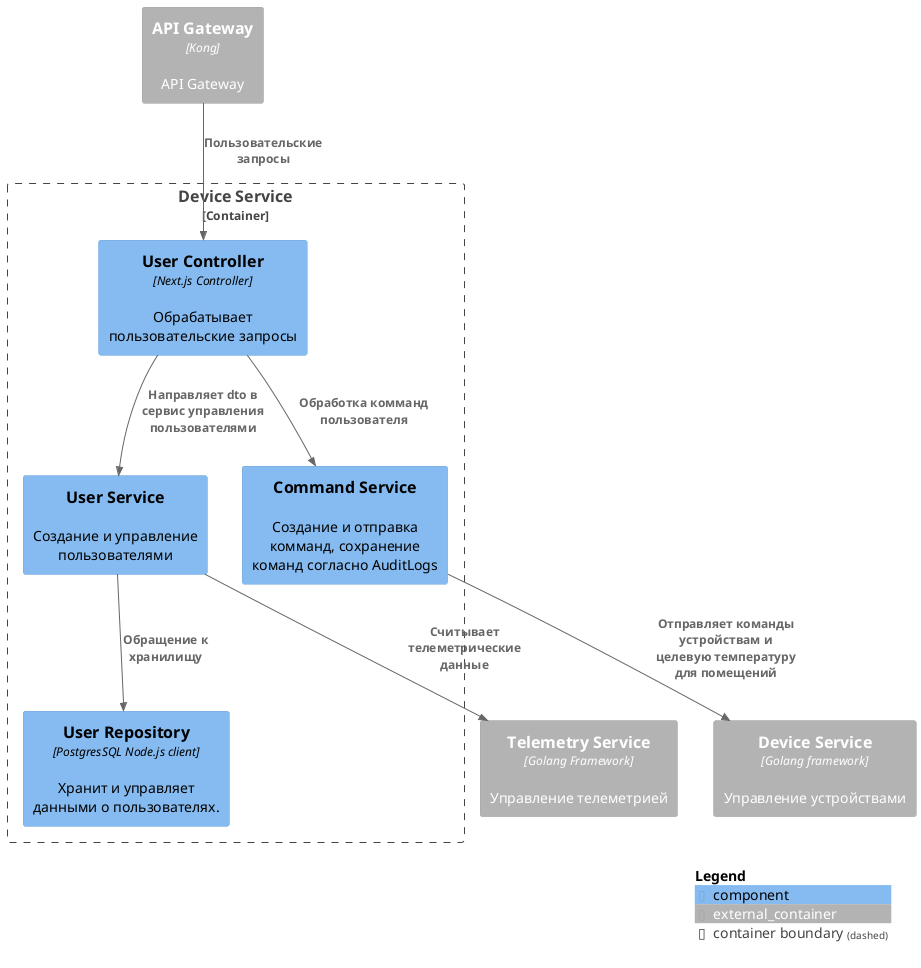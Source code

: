@startuml
!include <C4/C4_Component>

Container_Boundary(userServiceContainer, "Device Service") {

    Component(userController, "User Controller", "Next.js Controller", "Обрабатывает пользовательские запросы")
    Component(userService, "User Service", "", "Создание и управление пользователями")
    Component(commandSevice, "Command Service", "", "Создание и отправка комманд, сохранение команд согласно AuditLogs")
    Component(userRepository, "User Repository", "PostgresSQL Node.js client", "Хранит и управляет данными о пользователях.")


    Rel(userController, userService, "Направляет dto в сервис управления пользователями")
    Rel(userController, commandSevice, "Обработка комманд пользователя")
    Rel(userService, userRepository, "Обращение к хранилищу")

}

Container_Ext(apiGateway, "API Gateway", "Kong", "API Gateway")
Container_Ext(deviceService, "Device Service", "Golang framework", "Управление устройствами")
Container_Ext(telemetryService, "Telemetry Service", "Golang Framework", "Управление телеметрией")

Rel(apiGateway, userController, "Пользовательские запросы")
Rel(commandSevice, deviceService, "Отправляет команды устройствам и целевую температуру для помещений")
Rel(userService, telemetryService, "Считывает телеметрические данные")

SHOW_LEGEND()
@enduml